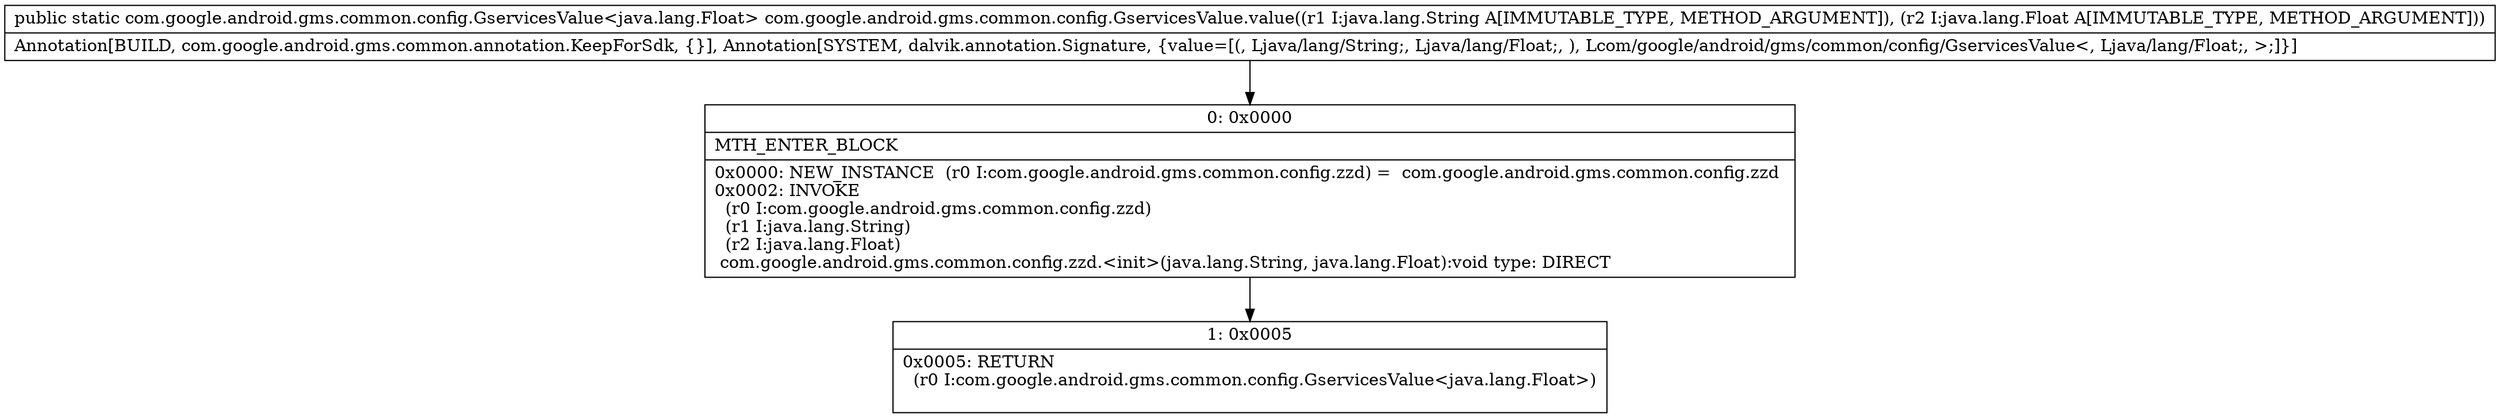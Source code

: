 digraph "CFG forcom.google.android.gms.common.config.GservicesValue.value(Ljava\/lang\/String;Ljava\/lang\/Float;)Lcom\/google\/android\/gms\/common\/config\/GservicesValue;" {
Node_0 [shape=record,label="{0\:\ 0x0000|MTH_ENTER_BLOCK\l|0x0000: NEW_INSTANCE  (r0 I:com.google.android.gms.common.config.zzd) =  com.google.android.gms.common.config.zzd \l0x0002: INVOKE  \l  (r0 I:com.google.android.gms.common.config.zzd)\l  (r1 I:java.lang.String)\l  (r2 I:java.lang.Float)\l com.google.android.gms.common.config.zzd.\<init\>(java.lang.String, java.lang.Float):void type: DIRECT \l}"];
Node_1 [shape=record,label="{1\:\ 0x0005|0x0005: RETURN  \l  (r0 I:com.google.android.gms.common.config.GservicesValue\<java.lang.Float\>)\l \l}"];
MethodNode[shape=record,label="{public static com.google.android.gms.common.config.GservicesValue\<java.lang.Float\> com.google.android.gms.common.config.GservicesValue.value((r1 I:java.lang.String A[IMMUTABLE_TYPE, METHOD_ARGUMENT]), (r2 I:java.lang.Float A[IMMUTABLE_TYPE, METHOD_ARGUMENT]))  | Annotation[BUILD, com.google.android.gms.common.annotation.KeepForSdk, \{\}], Annotation[SYSTEM, dalvik.annotation.Signature, \{value=[(, Ljava\/lang\/String;, Ljava\/lang\/Float;, ), Lcom\/google\/android\/gms\/common\/config\/GservicesValue\<, Ljava\/lang\/Float;, \>;]\}]\l}"];
MethodNode -> Node_0;
Node_0 -> Node_1;
}

